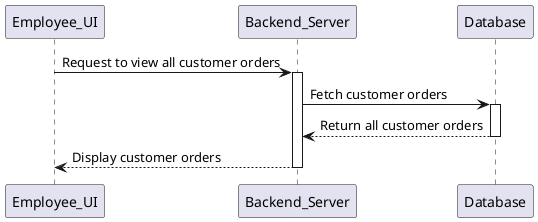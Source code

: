 @startuml
participant Employee_UI as UI
participant Backend_Server as Server
participant Database

UI -> Server: Request to view all customer orders
activate Server

Server -> Database: Fetch customer orders
activate Database
Database --> Server: Return all customer orders
deactivate Database

Server --> UI: Display customer orders
deactivate Server
@enduml